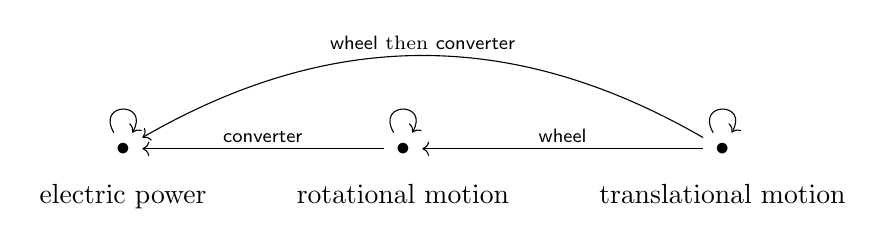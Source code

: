     \begin{tikzcd}
    \bullet \arrow[out=120,in=60,loop,looseness=5] &
    \bullet \arrow[l,"\mathsf{converter}",swap]\arrow[out=120,in=60,loop,looseness=5]
    & \bullet \arrow[bend right = 30, ll, "\mathsf{wheel}\text{ then }\mathsf{converter}",swap] \arrow[l,"\mathsf{wheel}",swap] \arrow[out=120,in=60,loop,looseness=5]\\[-15pt]
    \text{electric power}&\text{rotational motion}&\text{translational motion}
    \end{tikzcd}